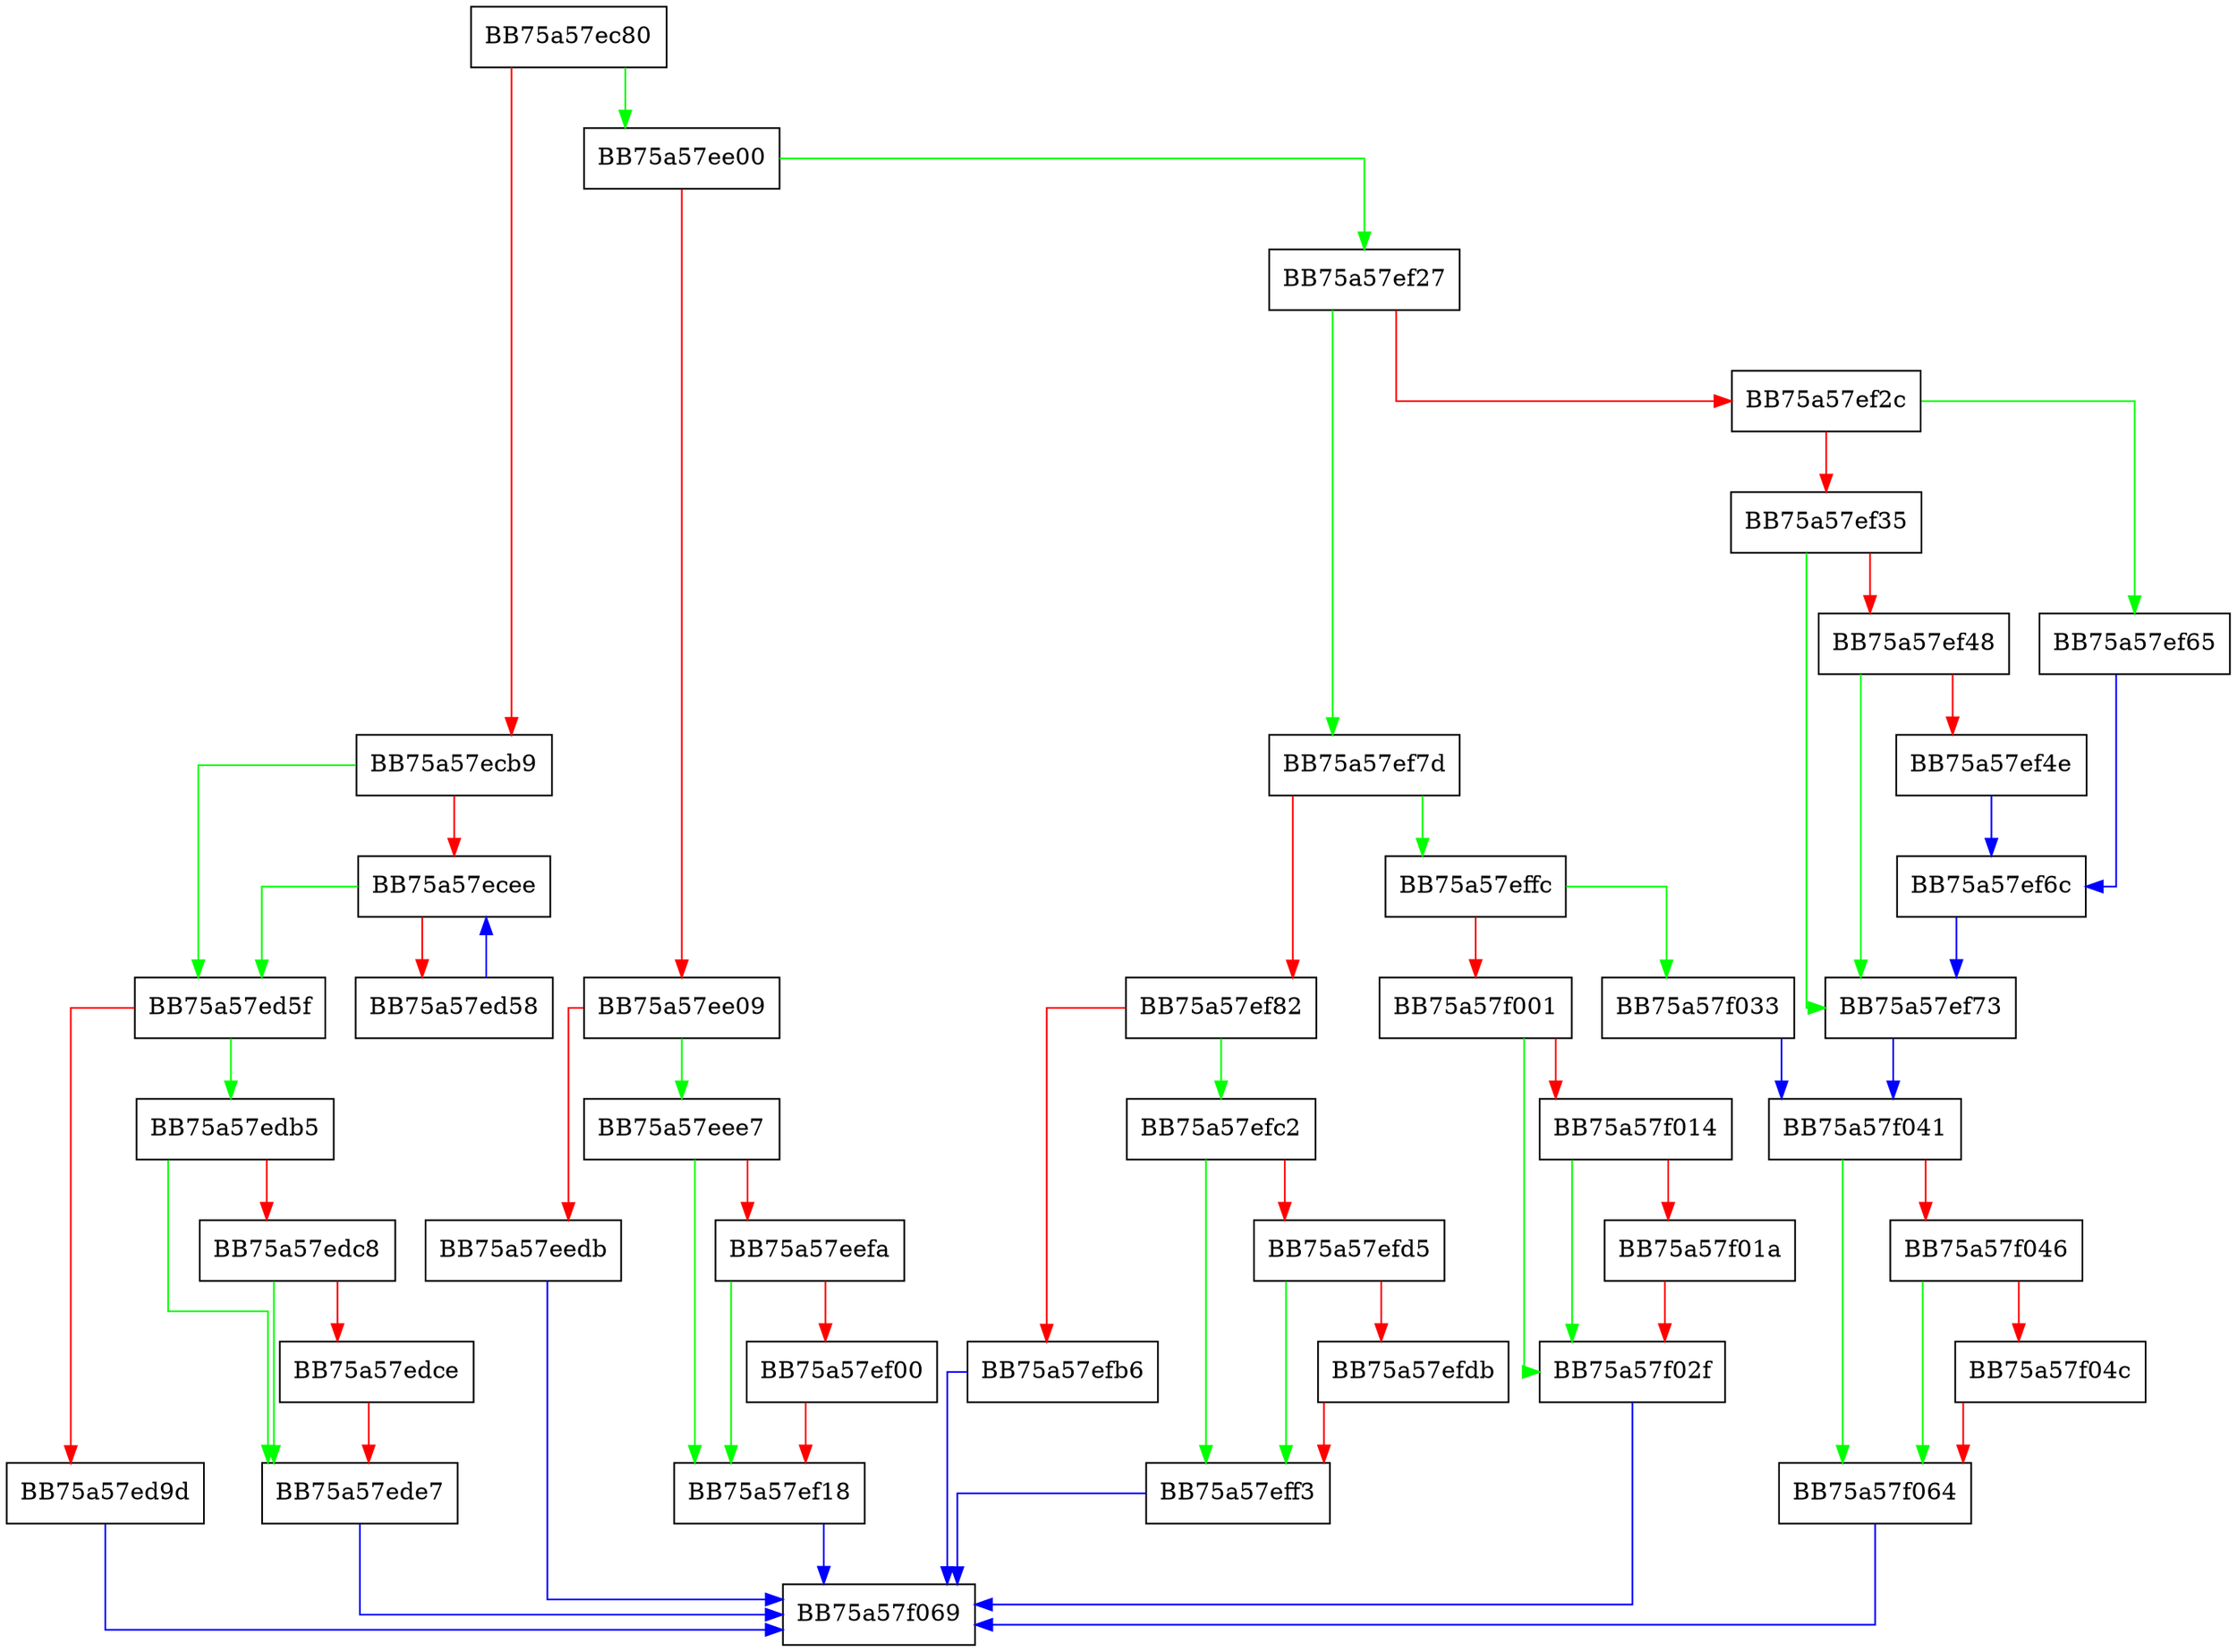 digraph ServerGlobalCallback {
  node [shape="box"];
  graph [splines=ortho];
  BB75a57ec80 -> BB75a57ee00 [color="green"];
  BB75a57ec80 -> BB75a57ecb9 [color="red"];
  BB75a57ecb9 -> BB75a57ed5f [color="green"];
  BB75a57ecb9 -> BB75a57ecee [color="red"];
  BB75a57ecee -> BB75a57ed5f [color="green"];
  BB75a57ecee -> BB75a57ed58 [color="red"];
  BB75a57ed58 -> BB75a57ecee [color="blue"];
  BB75a57ed5f -> BB75a57edb5 [color="green"];
  BB75a57ed5f -> BB75a57ed9d [color="red"];
  BB75a57ed9d -> BB75a57f069 [color="blue"];
  BB75a57edb5 -> BB75a57ede7 [color="green"];
  BB75a57edb5 -> BB75a57edc8 [color="red"];
  BB75a57edc8 -> BB75a57ede7 [color="green"];
  BB75a57edc8 -> BB75a57edce [color="red"];
  BB75a57edce -> BB75a57ede7 [color="red"];
  BB75a57ede7 -> BB75a57f069 [color="blue"];
  BB75a57ee00 -> BB75a57ef27 [color="green"];
  BB75a57ee00 -> BB75a57ee09 [color="red"];
  BB75a57ee09 -> BB75a57eee7 [color="green"];
  BB75a57ee09 -> BB75a57eedb [color="red"];
  BB75a57eedb -> BB75a57f069 [color="blue"];
  BB75a57eee7 -> BB75a57ef18 [color="green"];
  BB75a57eee7 -> BB75a57eefa [color="red"];
  BB75a57eefa -> BB75a57ef18 [color="green"];
  BB75a57eefa -> BB75a57ef00 [color="red"];
  BB75a57ef00 -> BB75a57ef18 [color="red"];
  BB75a57ef18 -> BB75a57f069 [color="blue"];
  BB75a57ef27 -> BB75a57ef7d [color="green"];
  BB75a57ef27 -> BB75a57ef2c [color="red"];
  BB75a57ef2c -> BB75a57ef65 [color="green"];
  BB75a57ef2c -> BB75a57ef35 [color="red"];
  BB75a57ef35 -> BB75a57ef73 [color="green"];
  BB75a57ef35 -> BB75a57ef48 [color="red"];
  BB75a57ef48 -> BB75a57ef73 [color="green"];
  BB75a57ef48 -> BB75a57ef4e [color="red"];
  BB75a57ef4e -> BB75a57ef6c [color="blue"];
  BB75a57ef65 -> BB75a57ef6c [color="blue"];
  BB75a57ef6c -> BB75a57ef73 [color="blue"];
  BB75a57ef73 -> BB75a57f041 [color="blue"];
  BB75a57ef7d -> BB75a57effc [color="green"];
  BB75a57ef7d -> BB75a57ef82 [color="red"];
  BB75a57ef82 -> BB75a57efc2 [color="green"];
  BB75a57ef82 -> BB75a57efb6 [color="red"];
  BB75a57efb6 -> BB75a57f069 [color="blue"];
  BB75a57efc2 -> BB75a57eff3 [color="green"];
  BB75a57efc2 -> BB75a57efd5 [color="red"];
  BB75a57efd5 -> BB75a57eff3 [color="green"];
  BB75a57efd5 -> BB75a57efdb [color="red"];
  BB75a57efdb -> BB75a57eff3 [color="red"];
  BB75a57eff3 -> BB75a57f069 [color="blue"];
  BB75a57effc -> BB75a57f033 [color="green"];
  BB75a57effc -> BB75a57f001 [color="red"];
  BB75a57f001 -> BB75a57f02f [color="green"];
  BB75a57f001 -> BB75a57f014 [color="red"];
  BB75a57f014 -> BB75a57f02f [color="green"];
  BB75a57f014 -> BB75a57f01a [color="red"];
  BB75a57f01a -> BB75a57f02f [color="red"];
  BB75a57f02f -> BB75a57f069 [color="blue"];
  BB75a57f033 -> BB75a57f041 [color="blue"];
  BB75a57f041 -> BB75a57f064 [color="green"];
  BB75a57f041 -> BB75a57f046 [color="red"];
  BB75a57f046 -> BB75a57f064 [color="green"];
  BB75a57f046 -> BB75a57f04c [color="red"];
  BB75a57f04c -> BB75a57f064 [color="red"];
  BB75a57f064 -> BB75a57f069 [color="blue"];
}